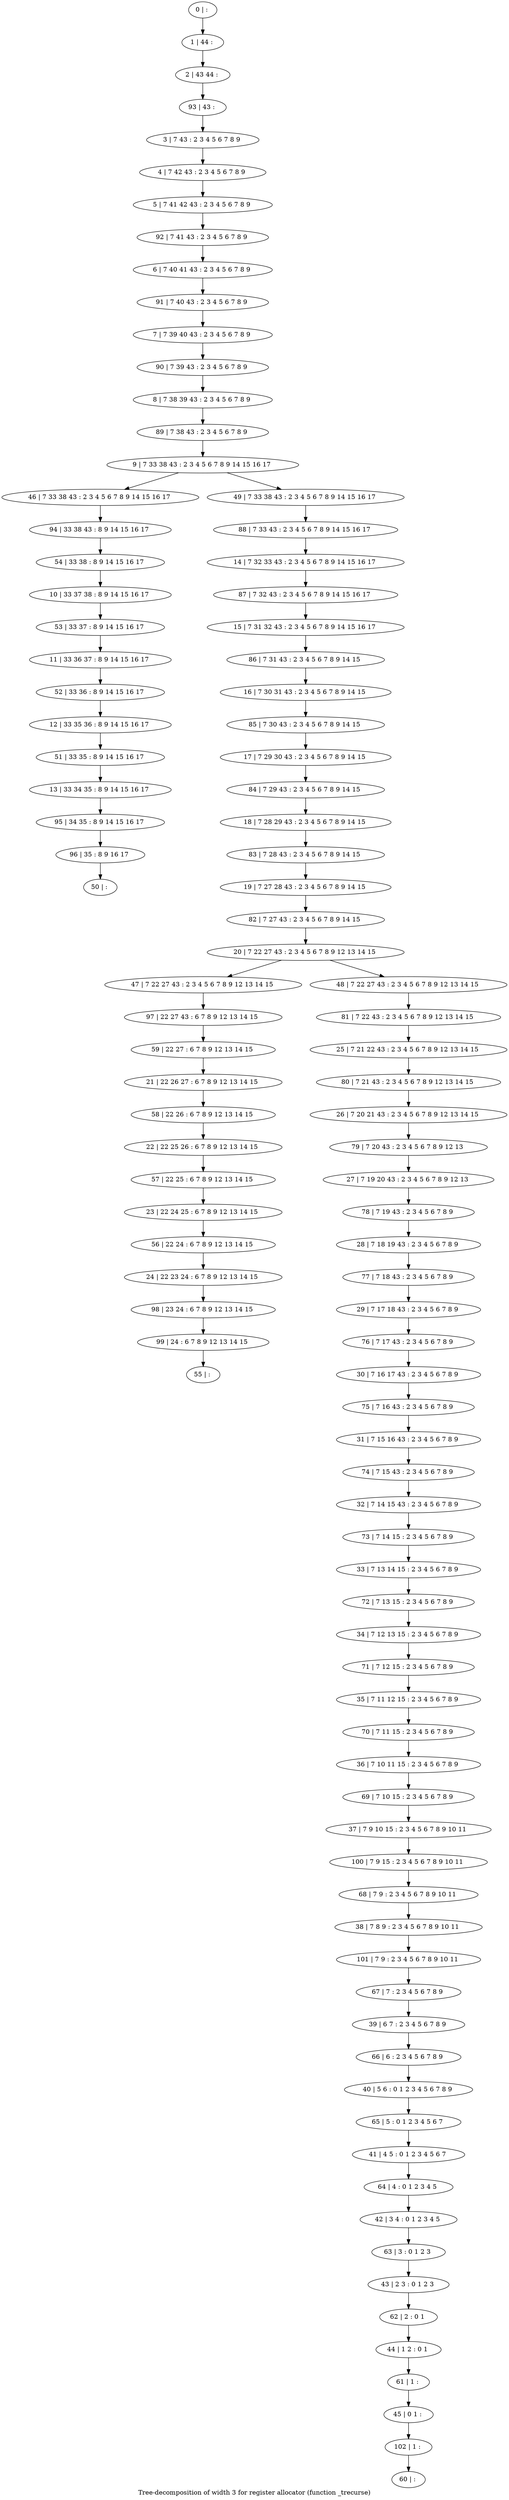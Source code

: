 digraph G {
graph [label="Tree-decomposition of width 3 for register allocator (function _trecurse)"]
0[label="0 | : "];
1[label="1 | 44 : "];
2[label="2 | 43 44 : "];
3[label="3 | 7 43 : 2 3 4 5 6 7 8 9 "];
4[label="4 | 7 42 43 : 2 3 4 5 6 7 8 9 "];
5[label="5 | 7 41 42 43 : 2 3 4 5 6 7 8 9 "];
6[label="6 | 7 40 41 43 : 2 3 4 5 6 7 8 9 "];
7[label="7 | 7 39 40 43 : 2 3 4 5 6 7 8 9 "];
8[label="8 | 7 38 39 43 : 2 3 4 5 6 7 8 9 "];
9[label="9 | 7 33 38 43 : 2 3 4 5 6 7 8 9 14 15 16 17 "];
10[label="10 | 33 37 38 : 8 9 14 15 16 17 "];
11[label="11 | 33 36 37 : 8 9 14 15 16 17 "];
12[label="12 | 33 35 36 : 8 9 14 15 16 17 "];
13[label="13 | 33 34 35 : 8 9 14 15 16 17 "];
14[label="14 | 7 32 33 43 : 2 3 4 5 6 7 8 9 14 15 16 17 "];
15[label="15 | 7 31 32 43 : 2 3 4 5 6 7 8 9 14 15 16 17 "];
16[label="16 | 7 30 31 43 : 2 3 4 5 6 7 8 9 14 15 "];
17[label="17 | 7 29 30 43 : 2 3 4 5 6 7 8 9 14 15 "];
18[label="18 | 7 28 29 43 : 2 3 4 5 6 7 8 9 14 15 "];
19[label="19 | 7 27 28 43 : 2 3 4 5 6 7 8 9 14 15 "];
20[label="20 | 7 22 27 43 : 2 3 4 5 6 7 8 9 12 13 14 15 "];
21[label="21 | 22 26 27 : 6 7 8 9 12 13 14 15 "];
22[label="22 | 22 25 26 : 6 7 8 9 12 13 14 15 "];
23[label="23 | 22 24 25 : 6 7 8 9 12 13 14 15 "];
24[label="24 | 22 23 24 : 6 7 8 9 12 13 14 15 "];
25[label="25 | 7 21 22 43 : 2 3 4 5 6 7 8 9 12 13 14 15 "];
26[label="26 | 7 20 21 43 : 2 3 4 5 6 7 8 9 12 13 14 15 "];
27[label="27 | 7 19 20 43 : 2 3 4 5 6 7 8 9 12 13 "];
28[label="28 | 7 18 19 43 : 2 3 4 5 6 7 8 9 "];
29[label="29 | 7 17 18 43 : 2 3 4 5 6 7 8 9 "];
30[label="30 | 7 16 17 43 : 2 3 4 5 6 7 8 9 "];
31[label="31 | 7 15 16 43 : 2 3 4 5 6 7 8 9 "];
32[label="32 | 7 14 15 43 : 2 3 4 5 6 7 8 9 "];
33[label="33 | 7 13 14 15 : 2 3 4 5 6 7 8 9 "];
34[label="34 | 7 12 13 15 : 2 3 4 5 6 7 8 9 "];
35[label="35 | 7 11 12 15 : 2 3 4 5 6 7 8 9 "];
36[label="36 | 7 10 11 15 : 2 3 4 5 6 7 8 9 "];
37[label="37 | 7 9 10 15 : 2 3 4 5 6 7 8 9 10 11 "];
38[label="38 | 7 8 9 : 2 3 4 5 6 7 8 9 10 11 "];
39[label="39 | 6 7 : 2 3 4 5 6 7 8 9 "];
40[label="40 | 5 6 : 0 1 2 3 4 5 6 7 8 9 "];
41[label="41 | 4 5 : 0 1 2 3 4 5 6 7 "];
42[label="42 | 3 4 : 0 1 2 3 4 5 "];
43[label="43 | 2 3 : 0 1 2 3 "];
44[label="44 | 1 2 : 0 1 "];
45[label="45 | 0 1 : "];
46[label="46 | 7 33 38 43 : 2 3 4 5 6 7 8 9 14 15 16 17 "];
47[label="47 | 7 22 27 43 : 2 3 4 5 6 7 8 9 12 13 14 15 "];
48[label="48 | 7 22 27 43 : 2 3 4 5 6 7 8 9 12 13 14 15 "];
49[label="49 | 7 33 38 43 : 2 3 4 5 6 7 8 9 14 15 16 17 "];
50[label="50 | : "];
51[label="51 | 33 35 : 8 9 14 15 16 17 "];
52[label="52 | 33 36 : 8 9 14 15 16 17 "];
53[label="53 | 33 37 : 8 9 14 15 16 17 "];
54[label="54 | 33 38 : 8 9 14 15 16 17 "];
55[label="55 | : "];
56[label="56 | 22 24 : 6 7 8 9 12 13 14 15 "];
57[label="57 | 22 25 : 6 7 8 9 12 13 14 15 "];
58[label="58 | 22 26 : 6 7 8 9 12 13 14 15 "];
59[label="59 | 22 27 : 6 7 8 9 12 13 14 15 "];
60[label="60 | : "];
61[label="61 | 1 : "];
62[label="62 | 2 : 0 1 "];
63[label="63 | 3 : 0 1 2 3 "];
64[label="64 | 4 : 0 1 2 3 4 5 "];
65[label="65 | 5 : 0 1 2 3 4 5 6 7 "];
66[label="66 | 6 : 2 3 4 5 6 7 8 9 "];
67[label="67 | 7 : 2 3 4 5 6 7 8 9 "];
68[label="68 | 7 9 : 2 3 4 5 6 7 8 9 10 11 "];
69[label="69 | 7 10 15 : 2 3 4 5 6 7 8 9 "];
70[label="70 | 7 11 15 : 2 3 4 5 6 7 8 9 "];
71[label="71 | 7 12 15 : 2 3 4 5 6 7 8 9 "];
72[label="72 | 7 13 15 : 2 3 4 5 6 7 8 9 "];
73[label="73 | 7 14 15 : 2 3 4 5 6 7 8 9 "];
74[label="74 | 7 15 43 : 2 3 4 5 6 7 8 9 "];
75[label="75 | 7 16 43 : 2 3 4 5 6 7 8 9 "];
76[label="76 | 7 17 43 : 2 3 4 5 6 7 8 9 "];
77[label="77 | 7 18 43 : 2 3 4 5 6 7 8 9 "];
78[label="78 | 7 19 43 : 2 3 4 5 6 7 8 9 "];
79[label="79 | 7 20 43 : 2 3 4 5 6 7 8 9 12 13 "];
80[label="80 | 7 21 43 : 2 3 4 5 6 7 8 9 12 13 14 15 "];
81[label="81 | 7 22 43 : 2 3 4 5 6 7 8 9 12 13 14 15 "];
82[label="82 | 7 27 43 : 2 3 4 5 6 7 8 9 14 15 "];
83[label="83 | 7 28 43 : 2 3 4 5 6 7 8 9 14 15 "];
84[label="84 | 7 29 43 : 2 3 4 5 6 7 8 9 14 15 "];
85[label="85 | 7 30 43 : 2 3 4 5 6 7 8 9 14 15 "];
86[label="86 | 7 31 43 : 2 3 4 5 6 7 8 9 14 15 "];
87[label="87 | 7 32 43 : 2 3 4 5 6 7 8 9 14 15 16 17 "];
88[label="88 | 7 33 43 : 2 3 4 5 6 7 8 9 14 15 16 17 "];
89[label="89 | 7 38 43 : 2 3 4 5 6 7 8 9 "];
90[label="90 | 7 39 43 : 2 3 4 5 6 7 8 9 "];
91[label="91 | 7 40 43 : 2 3 4 5 6 7 8 9 "];
92[label="92 | 7 41 43 : 2 3 4 5 6 7 8 9 "];
93[label="93 | 43 : "];
94[label="94 | 33 38 43 : 8 9 14 15 16 17 "];
95[label="95 | 34 35 : 8 9 14 15 16 17 "];
96[label="96 | 35 : 8 9 16 17 "];
97[label="97 | 22 27 43 : 6 7 8 9 12 13 14 15 "];
98[label="98 | 23 24 : 6 7 8 9 12 13 14 15 "];
99[label="99 | 24 : 6 7 8 9 12 13 14 15 "];
100[label="100 | 7 9 15 : 2 3 4 5 6 7 8 9 10 11 "];
101[label="101 | 7 9 : 2 3 4 5 6 7 8 9 10 11 "];
102[label="102 | 1 : "];
0->1 ;
1->2 ;
3->4 ;
4->5 ;
9->46 ;
20->47 ;
20->48 ;
9->49 ;
51->13 ;
12->51 ;
52->12 ;
11->52 ;
53->11 ;
10->53 ;
54->10 ;
56->24 ;
23->56 ;
57->23 ;
22->57 ;
58->22 ;
21->58 ;
59->21 ;
61->45 ;
44->61 ;
62->44 ;
43->62 ;
63->43 ;
42->63 ;
64->42 ;
41->64 ;
65->41 ;
40->65 ;
66->40 ;
39->66 ;
67->39 ;
68->38 ;
69->37 ;
36->69 ;
70->36 ;
35->70 ;
71->35 ;
34->71 ;
72->34 ;
33->72 ;
73->33 ;
32->73 ;
74->32 ;
31->74 ;
75->31 ;
30->75 ;
76->30 ;
29->76 ;
77->29 ;
28->77 ;
78->28 ;
27->78 ;
79->27 ;
26->79 ;
80->26 ;
25->80 ;
81->25 ;
48->81 ;
82->20 ;
19->82 ;
83->19 ;
18->83 ;
84->18 ;
17->84 ;
85->17 ;
16->85 ;
86->16 ;
15->86 ;
87->15 ;
14->87 ;
88->14 ;
49->88 ;
89->9 ;
8->89 ;
90->8 ;
7->90 ;
91->7 ;
6->91 ;
92->6 ;
5->92 ;
93->3 ;
2->93 ;
94->54 ;
46->94 ;
13->95 ;
96->50 ;
95->96 ;
97->59 ;
47->97 ;
24->98 ;
99->55 ;
98->99 ;
100->68 ;
37->100 ;
101->67 ;
38->101 ;
102->60 ;
45->102 ;
}
